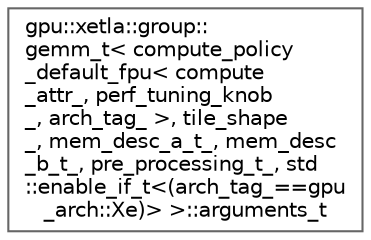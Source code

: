 digraph "Graphical Class Hierarchy"
{
 // LATEX_PDF_SIZE
  bgcolor="transparent";
  edge [fontname=Helvetica,fontsize=10,labelfontname=Helvetica,labelfontsize=10];
  node [fontname=Helvetica,fontsize=10,shape=box,height=0.2,width=0.4];
  rankdir="LR";
  Node0 [id="Node000000",label="gpu::xetla::group::\lgemm_t\< compute_policy\l_default_fpu\< compute\l_attr_, perf_tuning_knob\l_, arch_tag_ \>, tile_shape\l_, mem_desc_a_t_, mem_desc\l_b_t_, pre_processing_t_, std\l::enable_if_t\<(arch_tag_==gpu\l_arch::Xe)\> \>::arguments_t",height=0.2,width=0.4,color="grey40", fillcolor="white", style="filled",URL="$structgpu_1_1xetla_1_1group_1_1gemm__t_3_01compute__policy__default__fpu_3_01compute__attr___00_b6781e6821f4c914e56c1ef267ea713c.html",tooltip="Arguments for gemm."];
}
